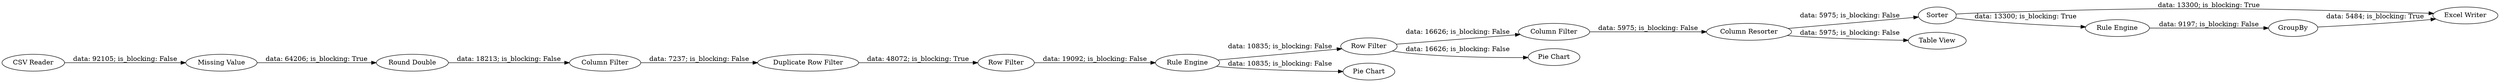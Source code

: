 digraph {
	"-3083838180236917248_3" [label="Excel Writer"]
	"-3083838180236917248_21" [label="Rule Engine"]
	"-3083838180236917248_7" [label="Row Filter"]
	"-3083838180236917248_1" [label="CSV Reader"]
	"-3083838180236917248_6" [label="Duplicate Row Filter"]
	"-3083838180236917248_5" [label="Column Filter"]
	"-3083838180236917248_19" [label="Column Filter"]
	"-3083838180236917248_20" [label=Sorter]
	"-3083838180236917248_12" [label="Rule Engine"]
	"-3083838180236917248_15" [label="Pie Chart"]
	"-3083838180236917248_22" [label=GroupBy]
	"-3083838180236917248_18" [label="Table View"]
	"-3083838180236917248_4" [label="Round Double"]
	"-3083838180236917248_14" [label="Row Filter"]
	"-3083838180236917248_17" [label="Column Resorter"]
	"-3083838180236917248_13" [label="Pie Chart"]
	"-3083838180236917248_2" [label="Missing Value"]
	"-3083838180236917248_7" -> "-3083838180236917248_12" [label="data: 19092; is_blocking: False"]
	"-3083838180236917248_17" -> "-3083838180236917248_20" [label="data: 5975; is_blocking: False"]
	"-3083838180236917248_21" -> "-3083838180236917248_22" [label="data: 9197; is_blocking: False"]
	"-3083838180236917248_17" -> "-3083838180236917248_18" [label="data: 5975; is_blocking: False"]
	"-3083838180236917248_12" -> "-3083838180236917248_14" [label="data: 10835; is_blocking: False"]
	"-3083838180236917248_4" -> "-3083838180236917248_5" [label="data: 18213; is_blocking: False"]
	"-3083838180236917248_6" -> "-3083838180236917248_7" [label="data: 48072; is_blocking: True"]
	"-3083838180236917248_5" -> "-3083838180236917248_6" [label="data: 7237; is_blocking: False"]
	"-3083838180236917248_20" -> "-3083838180236917248_3" [label="data: 13300; is_blocking: True"]
	"-3083838180236917248_14" -> "-3083838180236917248_15" [label="data: 16626; is_blocking: False"]
	"-3083838180236917248_14" -> "-3083838180236917248_19" [label="data: 16626; is_blocking: False"]
	"-3083838180236917248_22" -> "-3083838180236917248_3" [label="data: 5484; is_blocking: True"]
	"-3083838180236917248_20" -> "-3083838180236917248_21" [label="data: 13300; is_blocking: True"]
	"-3083838180236917248_2" -> "-3083838180236917248_4" [label="data: 64206; is_blocking: True"]
	"-3083838180236917248_1" -> "-3083838180236917248_2" [label="data: 92105; is_blocking: False"]
	"-3083838180236917248_12" -> "-3083838180236917248_13" [label="data: 10835; is_blocking: False"]
	"-3083838180236917248_19" -> "-3083838180236917248_17" [label="data: 5975; is_blocking: False"]
	rankdir=LR
}
